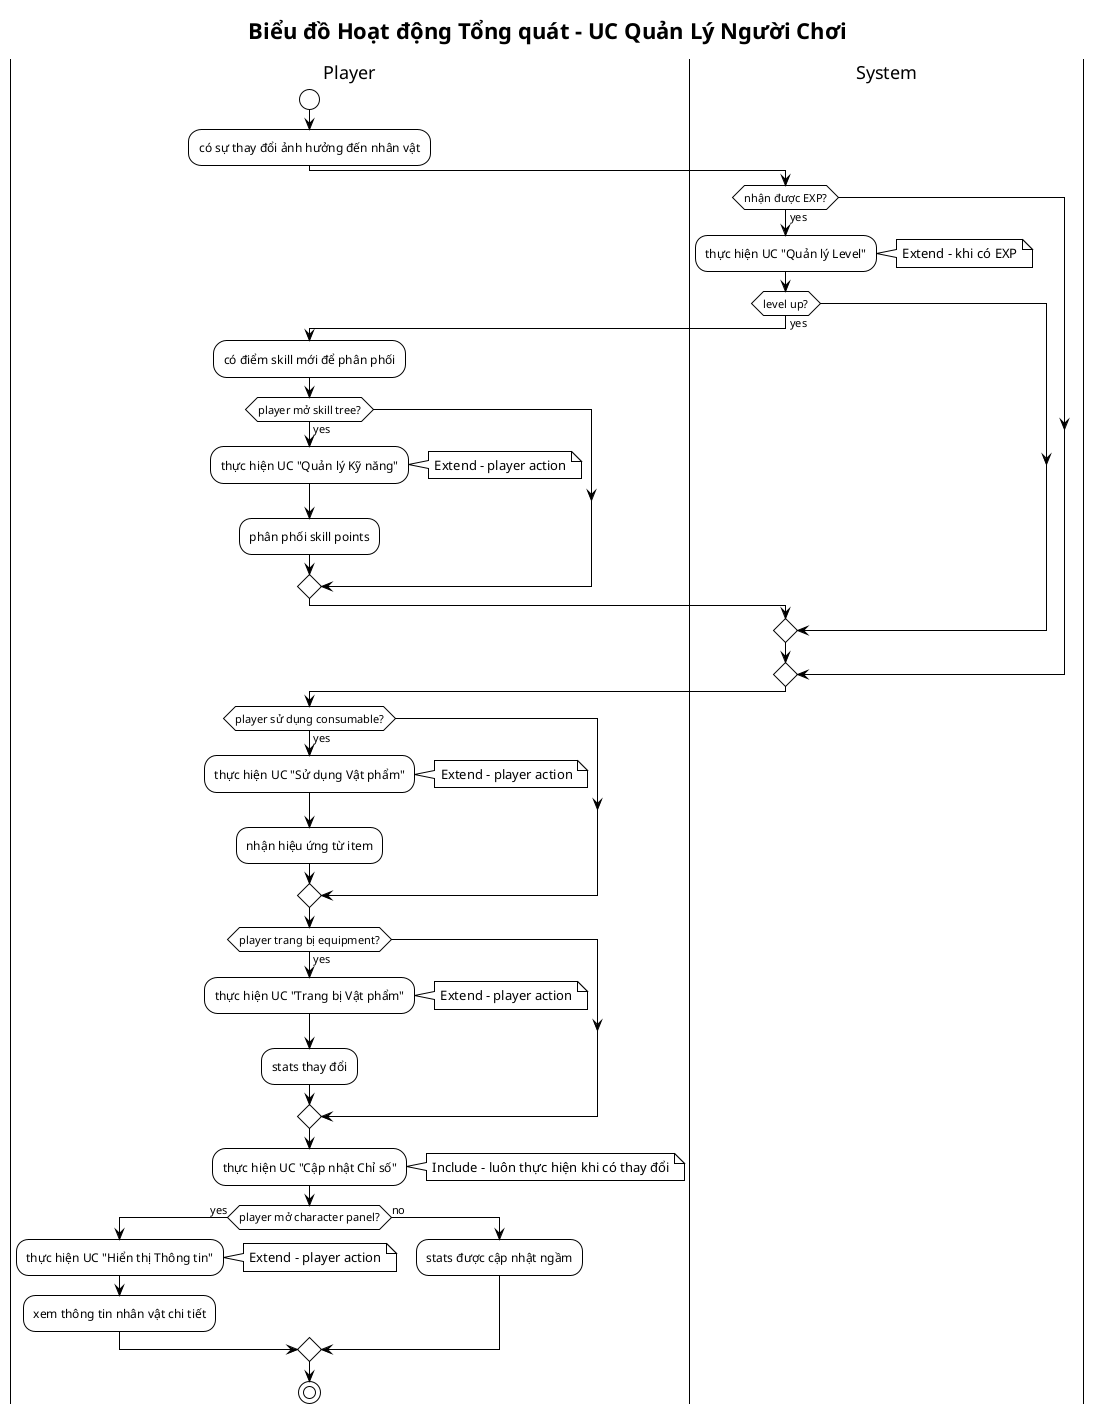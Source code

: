 @startuml Activity_Main_UC_Quan_Ly_Nguoi_Choi
!theme plain

title Biểu đồ Hoạt động Tổng quát - UC Quản Lý Người Chơi

|Player|
start
:có sự thay đổi ảnh hưởng đến nhân vật;

|System|
if (nhận được EXP?) then (yes)
  :thực hiện UC "Quản lý Level";
  note right: Extend - khi có EXP
  
  if (level up?) then (yes)
    |Player|
    :có điểm skill mới để phân phối;
    
    if (player mở skill tree?) then (yes)
      :thực hiện UC "Quản lý Kỹ năng";
      note right: Extend - player action
      
      |Player|
      :phân phối skill points;
    endif
  endif
endif

if (player sử dụng consumable?) then (yes)
  :thực hiện UC "Sử dụng Vật phẩm";
  note right: Extend - player action
  
  |Player|
  :nhận hiệu ứng từ item;
endif

if (player trang bị equipment?) then (yes)
  :thực hiện UC "Trang bị Vật phẩm";
  note right: Extend - player action
  
  |Player|
  :stats thay đổi;
endif

:thực hiện UC "Cập nhật Chỉ số";
note right: Include - luôn thực hiện khi có thay đổi

if (player mở character panel?) then (yes)
  :thực hiện UC "Hiển thị Thông tin";
  note right: Extend - player action
  
  |Player|
  :xem thông tin nhân vật chi tiết;
  
else (no)
  |Player|
  :stats được cập nhật ngầm;
endif

stop

@enduml

